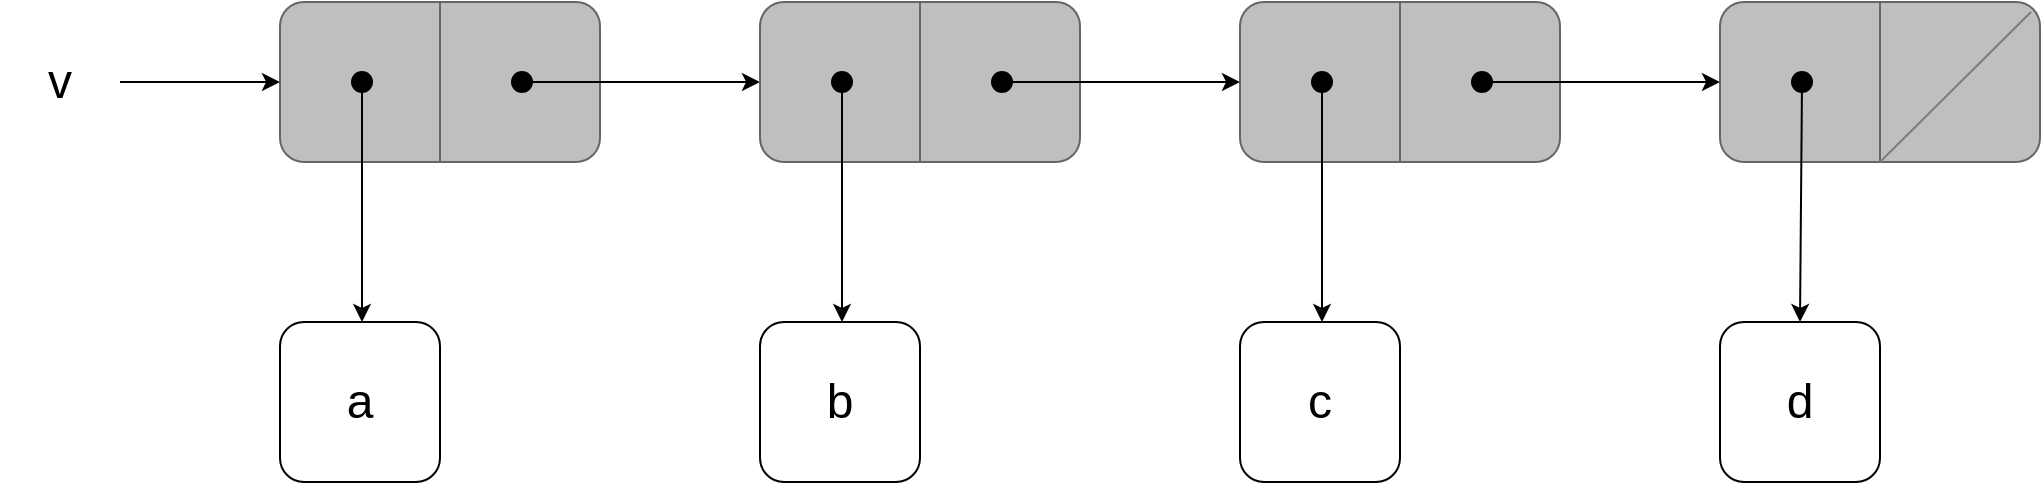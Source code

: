 <mxfile version="22.1.2" type="device" pages="2">
  <diagram name="Página-1" id="zwIt4ZT9LlGdYYxH_q5l">
    <mxGraphModel dx="1434" dy="839" grid="1" gridSize="10" guides="1" tooltips="1" connect="1" arrows="1" fold="1" page="1" pageScale="1" pageWidth="1169" pageHeight="827" math="0" shadow="0">
      <root>
        <mxCell id="0" />
        <mxCell id="1" parent="0" />
        <mxCell id="vZ2Ym8V51Z4fnAsbYTrX-24" value="" style="group" parent="1" vertex="1" connectable="0">
          <mxGeometry x="160" y="160" width="160" height="80" as="geometry" />
        </mxCell>
        <mxCell id="vZ2Ym8V51Z4fnAsbYTrX-25" value="" style="rounded=1;whiteSpace=wrap;html=1;fillColor=#BFBFBF;fontColor=#333333;strokeColor=#666666;container=0;" parent="vZ2Ym8V51Z4fnAsbYTrX-24" vertex="1">
          <mxGeometry width="160" height="80" as="geometry" />
        </mxCell>
        <mxCell id="vZ2Ym8V51Z4fnAsbYTrX-26" value="" style="endArrow=none;html=1;rounded=0;entryX=0.5;entryY=0;entryDx=0;entryDy=0;exitX=0.5;exitY=1;exitDx=0;exitDy=0;fillColor=#f5f5f5;strokeColor=#666666;" parent="vZ2Ym8V51Z4fnAsbYTrX-24" source="vZ2Ym8V51Z4fnAsbYTrX-25" target="vZ2Ym8V51Z4fnAsbYTrX-25" edge="1">
          <mxGeometry width="50" height="50" relative="1" as="geometry">
            <mxPoint x="10" y="440" as="sourcePoint" />
            <mxPoint x="60" y="390" as="targetPoint" />
          </mxGeometry>
        </mxCell>
        <mxCell id="vZ2Ym8V51Z4fnAsbYTrX-39" style="edgeStyle=orthogonalEdgeStyle;rounded=0;orthogonalLoop=1;jettySize=auto;html=1;" parent="vZ2Ym8V51Z4fnAsbYTrX-24" source="vZ2Ym8V51Z4fnAsbYTrX-27" edge="1">
          <mxGeometry relative="1" as="geometry">
            <mxPoint x="41" y="160" as="targetPoint" />
          </mxGeometry>
        </mxCell>
        <mxCell id="vZ2Ym8V51Z4fnAsbYTrX-27" value="" style="ellipse;whiteSpace=wrap;html=1;aspect=fixed;fillColor=#000000;container=0;" parent="vZ2Ym8V51Z4fnAsbYTrX-24" vertex="1">
          <mxGeometry x="36" y="35" width="10" height="10" as="geometry" />
        </mxCell>
        <mxCell id="vZ2Ym8V51Z4fnAsbYTrX-28" value="" style="ellipse;whiteSpace=wrap;html=1;aspect=fixed;fillColor=#000000;" parent="vZ2Ym8V51Z4fnAsbYTrX-24" vertex="1">
          <mxGeometry x="116" y="35" width="10" height="10" as="geometry" />
        </mxCell>
        <mxCell id="vZ2Ym8V51Z4fnAsbYTrX-38" value="" style="group" parent="1" vertex="1" connectable="0">
          <mxGeometry x="160" y="320" width="80" height="80" as="geometry" />
        </mxCell>
        <mxCell id="vZ2Ym8V51Z4fnAsbYTrX-36" value="" style="rounded=1;whiteSpace=wrap;html=1;" parent="vZ2Ym8V51Z4fnAsbYTrX-38" vertex="1">
          <mxGeometry width="80" height="80" as="geometry" />
        </mxCell>
        <mxCell id="vZ2Ym8V51Z4fnAsbYTrX-37" value="&lt;font style=&quot;font-size: 24px;&quot;&gt;a&lt;/font&gt;" style="text;html=1;strokeColor=none;fillColor=none;align=center;verticalAlign=middle;whiteSpace=wrap;rounded=0;" parent="vZ2Ym8V51Z4fnAsbYTrX-38" vertex="1">
          <mxGeometry x="10" y="25" width="60" height="30" as="geometry" />
        </mxCell>
        <mxCell id="hYa9ANRJxd4RdiM6IrgB-18" style="edgeStyle=orthogonalEdgeStyle;rounded=0;orthogonalLoop=1;jettySize=auto;html=1;entryX=0;entryY=0.5;entryDx=0;entryDy=0;" parent="1" source="hYa9ANRJxd4RdiM6IrgB-1" target="vZ2Ym8V51Z4fnAsbYTrX-25" edge="1">
          <mxGeometry relative="1" as="geometry" />
        </mxCell>
        <mxCell id="hYa9ANRJxd4RdiM6IrgB-1" value="v" style="text;html=1;strokeColor=none;fillColor=none;align=center;verticalAlign=middle;whiteSpace=wrap;rounded=0;fontSize=24;" parent="1" vertex="1">
          <mxGeometry x="20" y="185" width="60" height="30" as="geometry" />
        </mxCell>
        <mxCell id="hYa9ANRJxd4RdiM6IrgB-14" style="edgeStyle=orthogonalEdgeStyle;rounded=0;orthogonalLoop=1;jettySize=auto;html=1;exitX=0.5;exitY=0;exitDx=0;exitDy=0;entryX=0;entryY=0.5;entryDx=0;entryDy=0;" parent="1" source="vZ2Ym8V51Z4fnAsbYTrX-28" edge="1">
          <mxGeometry relative="1" as="geometry">
            <Array as="points">
              <mxPoint x="281" y="200" />
            </Array>
            <mxPoint x="400" y="200" as="targetPoint" />
          </mxGeometry>
        </mxCell>
        <mxCell id="hYa9ANRJxd4RdiM6IrgB-15" value="" style="group" parent="1" vertex="1" connectable="0">
          <mxGeometry x="400" y="320" width="80" height="80" as="geometry" />
        </mxCell>
        <mxCell id="hYa9ANRJxd4RdiM6IrgB-16" value="" style="rounded=1;whiteSpace=wrap;html=1;" parent="hYa9ANRJxd4RdiM6IrgB-15" vertex="1">
          <mxGeometry width="80" height="80" as="geometry" />
        </mxCell>
        <mxCell id="hYa9ANRJxd4RdiM6IrgB-17" value="&lt;font style=&quot;font-size: 24px;&quot;&gt;b&lt;/font&gt;" style="text;html=1;strokeColor=none;fillColor=none;align=center;verticalAlign=middle;whiteSpace=wrap;rounded=0;" parent="hYa9ANRJxd4RdiM6IrgB-15" vertex="1">
          <mxGeometry x="10" y="25" width="60" height="30" as="geometry" />
        </mxCell>
        <mxCell id="hYa9ANRJxd4RdiM6IrgB-39" value="" style="group" parent="1" vertex="1" connectable="0">
          <mxGeometry x="640" y="160" width="160" height="80" as="geometry" />
        </mxCell>
        <mxCell id="hYa9ANRJxd4RdiM6IrgB-40" value="" style="rounded=1;whiteSpace=wrap;html=1;fillColor=#BFBFBF;fontColor=#333333;strokeColor=#666666;container=0;" parent="hYa9ANRJxd4RdiM6IrgB-39" vertex="1">
          <mxGeometry width="160" height="80" as="geometry" />
        </mxCell>
        <mxCell id="hYa9ANRJxd4RdiM6IrgB-41" value="" style="endArrow=none;html=1;rounded=0;entryX=0.5;entryY=0;entryDx=0;entryDy=0;exitX=0.5;exitY=1;exitDx=0;exitDy=0;fillColor=#f5f5f5;strokeColor=#666666;" parent="hYa9ANRJxd4RdiM6IrgB-39" source="hYa9ANRJxd4RdiM6IrgB-40" target="hYa9ANRJxd4RdiM6IrgB-40" edge="1">
          <mxGeometry width="50" height="50" relative="1" as="geometry">
            <mxPoint x="10" y="440" as="sourcePoint" />
            <mxPoint x="60" y="390" as="targetPoint" />
          </mxGeometry>
        </mxCell>
        <mxCell id="hYa9ANRJxd4RdiM6IrgB-42" style="edgeStyle=orthogonalEdgeStyle;rounded=0;orthogonalLoop=1;jettySize=auto;html=1;" parent="hYa9ANRJxd4RdiM6IrgB-39" source="hYa9ANRJxd4RdiM6IrgB-43" edge="1">
          <mxGeometry relative="1" as="geometry">
            <mxPoint x="41" y="160" as="targetPoint" />
          </mxGeometry>
        </mxCell>
        <mxCell id="hYa9ANRJxd4RdiM6IrgB-43" value="" style="ellipse;whiteSpace=wrap;html=1;aspect=fixed;fillColor=#000000;container=0;" parent="hYa9ANRJxd4RdiM6IrgB-39" vertex="1">
          <mxGeometry x="36" y="35" width="10" height="10" as="geometry" />
        </mxCell>
        <mxCell id="hYa9ANRJxd4RdiM6IrgB-44" value="" style="ellipse;whiteSpace=wrap;html=1;aspect=fixed;fillColor=#000000;" parent="hYa9ANRJxd4RdiM6IrgB-39" vertex="1">
          <mxGeometry x="116" y="35" width="10" height="10" as="geometry" />
        </mxCell>
        <mxCell id="hYa9ANRJxd4RdiM6IrgB-45" value="" style="group" parent="1" vertex="1" connectable="0">
          <mxGeometry x="880" y="160" width="160" height="80" as="geometry" />
        </mxCell>
        <mxCell id="hYa9ANRJxd4RdiM6IrgB-46" value="" style="rounded=1;whiteSpace=wrap;html=1;fillColor=#BFBFBF;fontColor=#333333;strokeColor=#666666;container=0;" parent="hYa9ANRJxd4RdiM6IrgB-45" vertex="1">
          <mxGeometry width="160" height="80" as="geometry" />
        </mxCell>
        <mxCell id="hYa9ANRJxd4RdiM6IrgB-47" value="" style="endArrow=none;html=1;rounded=0;entryX=0.5;entryY=0;entryDx=0;entryDy=0;exitX=0.5;exitY=1;exitDx=0;exitDy=0;fillColor=#f5f5f5;strokeColor=#666666;" parent="hYa9ANRJxd4RdiM6IrgB-45" source="hYa9ANRJxd4RdiM6IrgB-46" target="hYa9ANRJxd4RdiM6IrgB-46" edge="1">
          <mxGeometry width="50" height="50" relative="1" as="geometry">
            <mxPoint x="10" y="440" as="sourcePoint" />
            <mxPoint x="60" y="390" as="targetPoint" />
          </mxGeometry>
        </mxCell>
        <mxCell id="hYa9ANRJxd4RdiM6IrgB-48" value="" style="ellipse;whiteSpace=wrap;html=1;aspect=fixed;fillColor=#000000;container=0;" parent="hYa9ANRJxd4RdiM6IrgB-45" vertex="1">
          <mxGeometry x="36" y="35" width="10" height="10" as="geometry" />
        </mxCell>
        <mxCell id="hYa9ANRJxd4RdiM6IrgB-49" value="" style="endArrow=none;html=1;rounded=0;exitX=0.5;exitY=1;exitDx=0;exitDy=0;entryX=0.972;entryY=0.063;entryDx=0;entryDy=0;entryPerimeter=0;strokeWidth=1;strokeColor=#7D7D7D;" parent="hYa9ANRJxd4RdiM6IrgB-45" source="hYa9ANRJxd4RdiM6IrgB-46" target="hYa9ANRJxd4RdiM6IrgB-46" edge="1">
          <mxGeometry width="50" height="50" relative="1" as="geometry">
            <mxPoint x="240" y="90" as="sourcePoint" />
            <mxPoint x="290" y="40" as="targetPoint" />
          </mxGeometry>
        </mxCell>
        <mxCell id="hYa9ANRJxd4RdiM6IrgB-50" value="" style="group" parent="1" vertex="1" connectable="0">
          <mxGeometry x="640" y="320" width="80" height="80" as="geometry" />
        </mxCell>
        <mxCell id="hYa9ANRJxd4RdiM6IrgB-51" value="" style="rounded=1;whiteSpace=wrap;html=1;" parent="hYa9ANRJxd4RdiM6IrgB-50" vertex="1">
          <mxGeometry width="80" height="80" as="geometry" />
        </mxCell>
        <mxCell id="hYa9ANRJxd4RdiM6IrgB-52" value="&lt;font style=&quot;font-size: 24px;&quot;&gt;c&lt;/font&gt;" style="text;html=1;strokeColor=none;fillColor=none;align=center;verticalAlign=middle;whiteSpace=wrap;rounded=0;" parent="hYa9ANRJxd4RdiM6IrgB-50" vertex="1">
          <mxGeometry x="10" y="25" width="60" height="30" as="geometry" />
        </mxCell>
        <mxCell id="hYa9ANRJxd4RdiM6IrgB-53" style="rounded=0;orthogonalLoop=1;jettySize=auto;html=1;entryX=0.25;entryY=0;entryDx=0;entryDy=0;" parent="1" source="hYa9ANRJxd4RdiM6IrgB-48" edge="1">
          <mxGeometry relative="1" as="geometry">
            <mxPoint x="920" y="320" as="targetPoint" />
          </mxGeometry>
        </mxCell>
        <mxCell id="hYa9ANRJxd4RdiM6IrgB-56" style="edgeStyle=orthogonalEdgeStyle;rounded=0;orthogonalLoop=1;jettySize=auto;html=1;exitX=0.5;exitY=0;exitDx=0;exitDy=0;entryX=0;entryY=0.5;entryDx=0;entryDy=0;" parent="1" source="hYa9ANRJxd4RdiM6IrgB-44" target="hYa9ANRJxd4RdiM6IrgB-46" edge="1">
          <mxGeometry relative="1" as="geometry">
            <Array as="points">
              <mxPoint x="761" y="200" />
            </Array>
          </mxGeometry>
        </mxCell>
        <mxCell id="hYa9ANRJxd4RdiM6IrgB-57" value="" style="group" parent="1" vertex="1" connectable="0">
          <mxGeometry x="880" y="320" width="80" height="80" as="geometry" />
        </mxCell>
        <mxCell id="hYa9ANRJxd4RdiM6IrgB-58" value="" style="rounded=1;whiteSpace=wrap;html=1;" parent="hYa9ANRJxd4RdiM6IrgB-57" vertex="1">
          <mxGeometry width="80" height="80" as="geometry" />
        </mxCell>
        <mxCell id="hYa9ANRJxd4RdiM6IrgB-59" value="&lt;font style=&quot;font-size: 24px;&quot;&gt;d&lt;/font&gt;" style="text;html=1;strokeColor=none;fillColor=none;align=center;verticalAlign=middle;whiteSpace=wrap;rounded=0;" parent="hYa9ANRJxd4RdiM6IrgB-57" vertex="1">
          <mxGeometry x="10" y="25" width="60" height="30" as="geometry" />
        </mxCell>
        <mxCell id="hBcJSHkGJ_vCvNkO-QMB-1" value="" style="group" vertex="1" connectable="0" parent="1">
          <mxGeometry x="400" y="160" width="160" height="80" as="geometry" />
        </mxCell>
        <mxCell id="hBcJSHkGJ_vCvNkO-QMB-2" value="" style="rounded=1;whiteSpace=wrap;html=1;fillColor=#BFBFBF;fontColor=#333333;strokeColor=#666666;container=0;" vertex="1" parent="hBcJSHkGJ_vCvNkO-QMB-1">
          <mxGeometry width="160" height="80" as="geometry" />
        </mxCell>
        <mxCell id="hBcJSHkGJ_vCvNkO-QMB-3" value="" style="endArrow=none;html=1;rounded=0;entryX=0.5;entryY=0;entryDx=0;entryDy=0;exitX=0.5;exitY=1;exitDx=0;exitDy=0;fillColor=#f5f5f5;strokeColor=#666666;" edge="1" parent="hBcJSHkGJ_vCvNkO-QMB-1" source="hBcJSHkGJ_vCvNkO-QMB-2" target="hBcJSHkGJ_vCvNkO-QMB-2">
          <mxGeometry width="50" height="50" relative="1" as="geometry">
            <mxPoint x="10" y="440" as="sourcePoint" />
            <mxPoint x="60" y="390" as="targetPoint" />
          </mxGeometry>
        </mxCell>
        <mxCell id="hBcJSHkGJ_vCvNkO-QMB-4" style="edgeStyle=orthogonalEdgeStyle;rounded=0;orthogonalLoop=1;jettySize=auto;html=1;" edge="1" parent="hBcJSHkGJ_vCvNkO-QMB-1" source="hBcJSHkGJ_vCvNkO-QMB-5">
          <mxGeometry relative="1" as="geometry">
            <mxPoint x="41" y="160" as="targetPoint" />
          </mxGeometry>
        </mxCell>
        <mxCell id="hBcJSHkGJ_vCvNkO-QMB-5" value="" style="ellipse;whiteSpace=wrap;html=1;aspect=fixed;fillColor=#000000;container=0;" vertex="1" parent="hBcJSHkGJ_vCvNkO-QMB-1">
          <mxGeometry x="36" y="35" width="10" height="10" as="geometry" />
        </mxCell>
        <mxCell id="hBcJSHkGJ_vCvNkO-QMB-6" value="" style="ellipse;whiteSpace=wrap;html=1;aspect=fixed;fillColor=#000000;" vertex="1" parent="hBcJSHkGJ_vCvNkO-QMB-1">
          <mxGeometry x="116" y="35" width="10" height="10" as="geometry" />
        </mxCell>
        <mxCell id="hBcJSHkGJ_vCvNkO-QMB-7" style="edgeStyle=orthogonalEdgeStyle;rounded=0;orthogonalLoop=1;jettySize=auto;html=1;entryX=0;entryY=0.5;entryDx=0;entryDy=0;" edge="1" parent="1" source="hBcJSHkGJ_vCvNkO-QMB-6" target="hYa9ANRJxd4RdiM6IrgB-40">
          <mxGeometry relative="1" as="geometry" />
        </mxCell>
      </root>
    </mxGraphModel>
  </diagram>
  <diagram id="jtOfouXwNSlKOWTkV27J" name="Página-2">
    <mxGraphModel dx="1434" dy="839" grid="1" gridSize="10" guides="1" tooltips="1" connect="1" arrows="1" fold="1" page="1" pageScale="1" pageWidth="1169" pageHeight="827" math="0" shadow="0">
      <root>
        <mxCell id="0" />
        <mxCell id="1" parent="0" />
        <mxCell id="bz447ZZZGvWrWxL3qn6A-1" value="" style="group" vertex="1" connectable="0" parent="1">
          <mxGeometry x="200" y="120" width="160" height="80" as="geometry" />
        </mxCell>
        <mxCell id="bz447ZZZGvWrWxL3qn6A-2" value="" style="rounded=1;whiteSpace=wrap;html=1;fillColor=#BFBFBF;fontColor=#333333;strokeColor=#666666;container=0;" vertex="1" parent="bz447ZZZGvWrWxL3qn6A-1">
          <mxGeometry width="160" height="80" as="geometry" />
        </mxCell>
        <mxCell id="bz447ZZZGvWrWxL3qn6A-3" value="" style="endArrow=none;html=1;rounded=0;entryX=0.5;entryY=0;entryDx=0;entryDy=0;exitX=0.5;exitY=1;exitDx=0;exitDy=0;fillColor=#f5f5f5;strokeColor=#666666;" edge="1" parent="bz447ZZZGvWrWxL3qn6A-1" source="bz447ZZZGvWrWxL3qn6A-2" target="bz447ZZZGvWrWxL3qn6A-2">
          <mxGeometry width="50" height="50" relative="1" as="geometry">
            <mxPoint x="10" y="440" as="sourcePoint" />
            <mxPoint x="60" y="390" as="targetPoint" />
          </mxGeometry>
        </mxCell>
        <mxCell id="bz447ZZZGvWrWxL3qn6A-4" style="edgeStyle=orthogonalEdgeStyle;rounded=0;orthogonalLoop=1;jettySize=auto;html=1;" edge="1" parent="bz447ZZZGvWrWxL3qn6A-1" source="bz447ZZZGvWrWxL3qn6A-5">
          <mxGeometry relative="1" as="geometry">
            <mxPoint x="41" y="160" as="targetPoint" />
          </mxGeometry>
        </mxCell>
        <mxCell id="bz447ZZZGvWrWxL3qn6A-5" value="" style="ellipse;whiteSpace=wrap;html=1;aspect=fixed;fillColor=#000000;container=0;" vertex="1" parent="bz447ZZZGvWrWxL3qn6A-1">
          <mxGeometry x="36" y="35" width="10" height="10" as="geometry" />
        </mxCell>
        <mxCell id="bz447ZZZGvWrWxL3qn6A-6" value="" style="ellipse;whiteSpace=wrap;html=1;aspect=fixed;fillColor=#000000;" vertex="1" parent="bz447ZZZGvWrWxL3qn6A-1">
          <mxGeometry x="116" y="35" width="10" height="10" as="geometry" />
        </mxCell>
        <mxCell id="bz447ZZZGvWrWxL3qn6A-7" value="" style="group" vertex="1" connectable="0" parent="1">
          <mxGeometry x="200" y="280" width="80" height="80" as="geometry" />
        </mxCell>
        <mxCell id="bz447ZZZGvWrWxL3qn6A-8" value="" style="rounded=1;whiteSpace=wrap;html=1;" vertex="1" parent="bz447ZZZGvWrWxL3qn6A-7">
          <mxGeometry width="80" height="80" as="geometry" />
        </mxCell>
        <mxCell id="bz447ZZZGvWrWxL3qn6A-9" value="&lt;font style=&quot;font-size: 24px;&quot;&gt;d&lt;/font&gt;" style="text;html=1;strokeColor=none;fillColor=none;align=center;verticalAlign=middle;whiteSpace=wrap;rounded=0;" vertex="1" parent="bz447ZZZGvWrWxL3qn6A-7">
          <mxGeometry x="10" y="25" width="60" height="30" as="geometry" />
        </mxCell>
        <mxCell id="bz447ZZZGvWrWxL3qn6A-10" style="edgeStyle=orthogonalEdgeStyle;rounded=0;orthogonalLoop=1;jettySize=auto;html=1;entryX=0;entryY=0.5;entryDx=0;entryDy=0;" edge="1" parent="1" source="bz447ZZZGvWrWxL3qn6A-11" target="bz447ZZZGvWrWxL3qn6A-2">
          <mxGeometry relative="1" as="geometry" />
        </mxCell>
        <mxCell id="bz447ZZZGvWrWxL3qn6A-11" value="w" style="text;html=1;strokeColor=none;fillColor=none;align=center;verticalAlign=middle;whiteSpace=wrap;rounded=0;fontSize=24;" vertex="1" parent="1">
          <mxGeometry x="60" y="145" width="60" height="30" as="geometry" />
        </mxCell>
        <mxCell id="bz447ZZZGvWrWxL3qn6A-12" style="edgeStyle=orthogonalEdgeStyle;rounded=0;orthogonalLoop=1;jettySize=auto;html=1;exitX=0.5;exitY=0;exitDx=0;exitDy=0;entryX=0;entryY=0.5;entryDx=0;entryDy=0;" edge="1" parent="1" source="bz447ZZZGvWrWxL3qn6A-6">
          <mxGeometry relative="1" as="geometry">
            <Array as="points">
              <mxPoint x="321" y="160" />
            </Array>
            <mxPoint x="440" y="160" as="targetPoint" />
          </mxGeometry>
        </mxCell>
        <mxCell id="bz447ZZZGvWrWxL3qn6A-13" value="" style="group" vertex="1" connectable="0" parent="1">
          <mxGeometry x="440" y="280" width="80" height="80" as="geometry" />
        </mxCell>
        <mxCell id="bz447ZZZGvWrWxL3qn6A-14" value="" style="rounded=1;whiteSpace=wrap;html=1;" vertex="1" parent="bz447ZZZGvWrWxL3qn6A-13">
          <mxGeometry width="80" height="80" as="geometry" />
        </mxCell>
        <mxCell id="bz447ZZZGvWrWxL3qn6A-15" value="&lt;font style=&quot;font-size: 24px;&quot;&gt;c&lt;/font&gt;" style="text;html=1;strokeColor=none;fillColor=none;align=center;verticalAlign=middle;whiteSpace=wrap;rounded=0;" vertex="1" parent="bz447ZZZGvWrWxL3qn6A-13">
          <mxGeometry x="10" y="25" width="60" height="30" as="geometry" />
        </mxCell>
        <mxCell id="bz447ZZZGvWrWxL3qn6A-16" value="" style="group" vertex="1" connectable="0" parent="1">
          <mxGeometry x="680" y="120" width="160" height="80" as="geometry" />
        </mxCell>
        <mxCell id="bz447ZZZGvWrWxL3qn6A-17" value="" style="rounded=1;whiteSpace=wrap;html=1;fillColor=#BFBFBF;fontColor=#333333;strokeColor=#666666;container=0;" vertex="1" parent="bz447ZZZGvWrWxL3qn6A-16">
          <mxGeometry width="160" height="80" as="geometry" />
        </mxCell>
        <mxCell id="bz447ZZZGvWrWxL3qn6A-18" value="" style="endArrow=none;html=1;rounded=0;entryX=0.5;entryY=0;entryDx=0;entryDy=0;exitX=0.5;exitY=1;exitDx=0;exitDy=0;fillColor=#f5f5f5;strokeColor=#666666;" edge="1" parent="bz447ZZZGvWrWxL3qn6A-16" source="bz447ZZZGvWrWxL3qn6A-17" target="bz447ZZZGvWrWxL3qn6A-17">
          <mxGeometry width="50" height="50" relative="1" as="geometry">
            <mxPoint x="10" y="440" as="sourcePoint" />
            <mxPoint x="60" y="390" as="targetPoint" />
          </mxGeometry>
        </mxCell>
        <mxCell id="bz447ZZZGvWrWxL3qn6A-19" style="edgeStyle=orthogonalEdgeStyle;rounded=0;orthogonalLoop=1;jettySize=auto;html=1;" edge="1" parent="bz447ZZZGvWrWxL3qn6A-16" source="bz447ZZZGvWrWxL3qn6A-20">
          <mxGeometry relative="1" as="geometry">
            <mxPoint x="41" y="160" as="targetPoint" />
          </mxGeometry>
        </mxCell>
        <mxCell id="bz447ZZZGvWrWxL3qn6A-20" value="" style="ellipse;whiteSpace=wrap;html=1;aspect=fixed;fillColor=#000000;container=0;" vertex="1" parent="bz447ZZZGvWrWxL3qn6A-16">
          <mxGeometry x="36" y="35" width="10" height="10" as="geometry" />
        </mxCell>
        <mxCell id="bz447ZZZGvWrWxL3qn6A-21" value="" style="ellipse;whiteSpace=wrap;html=1;aspect=fixed;fillColor=#000000;" vertex="1" parent="bz447ZZZGvWrWxL3qn6A-16">
          <mxGeometry x="116" y="35" width="10" height="10" as="geometry" />
        </mxCell>
        <mxCell id="bz447ZZZGvWrWxL3qn6A-22" value="" style="group" vertex="1" connectable="0" parent="1">
          <mxGeometry x="920" y="120" width="160" height="80" as="geometry" />
        </mxCell>
        <mxCell id="bz447ZZZGvWrWxL3qn6A-23" value="" style="rounded=1;whiteSpace=wrap;html=1;fillColor=#BFBFBF;fontColor=#333333;strokeColor=#666666;container=0;" vertex="1" parent="bz447ZZZGvWrWxL3qn6A-22">
          <mxGeometry width="160" height="80" as="geometry" />
        </mxCell>
        <mxCell id="bz447ZZZGvWrWxL3qn6A-24" value="" style="endArrow=none;html=1;rounded=0;entryX=0.5;entryY=0;entryDx=0;entryDy=0;exitX=0.5;exitY=1;exitDx=0;exitDy=0;fillColor=#f5f5f5;strokeColor=#666666;" edge="1" parent="bz447ZZZGvWrWxL3qn6A-22" source="bz447ZZZGvWrWxL3qn6A-23" target="bz447ZZZGvWrWxL3qn6A-23">
          <mxGeometry width="50" height="50" relative="1" as="geometry">
            <mxPoint x="10" y="440" as="sourcePoint" />
            <mxPoint x="60" y="390" as="targetPoint" />
          </mxGeometry>
        </mxCell>
        <mxCell id="bz447ZZZGvWrWxL3qn6A-25" value="" style="ellipse;whiteSpace=wrap;html=1;aspect=fixed;fillColor=#000000;container=0;" vertex="1" parent="bz447ZZZGvWrWxL3qn6A-22">
          <mxGeometry x="36" y="35" width="10" height="10" as="geometry" />
        </mxCell>
        <mxCell id="bz447ZZZGvWrWxL3qn6A-26" value="" style="endArrow=none;html=1;rounded=0;exitX=0.5;exitY=1;exitDx=0;exitDy=0;entryX=0.972;entryY=0.063;entryDx=0;entryDy=0;entryPerimeter=0;strokeWidth=1;strokeColor=#7D7D7D;" edge="1" parent="bz447ZZZGvWrWxL3qn6A-22" source="bz447ZZZGvWrWxL3qn6A-23" target="bz447ZZZGvWrWxL3qn6A-23">
          <mxGeometry width="50" height="50" relative="1" as="geometry">
            <mxPoint x="240" y="90" as="sourcePoint" />
            <mxPoint x="290" y="40" as="targetPoint" />
          </mxGeometry>
        </mxCell>
        <mxCell id="bz447ZZZGvWrWxL3qn6A-27" value="" style="group" vertex="1" connectable="0" parent="1">
          <mxGeometry x="680" y="280" width="80" height="80" as="geometry" />
        </mxCell>
        <mxCell id="bz447ZZZGvWrWxL3qn6A-28" value="" style="rounded=1;whiteSpace=wrap;html=1;" vertex="1" parent="bz447ZZZGvWrWxL3qn6A-27">
          <mxGeometry width="80" height="80" as="geometry" />
        </mxCell>
        <mxCell id="bz447ZZZGvWrWxL3qn6A-29" value="&lt;font style=&quot;font-size: 24px;&quot;&gt;b&lt;/font&gt;" style="text;html=1;strokeColor=none;fillColor=none;align=center;verticalAlign=middle;whiteSpace=wrap;rounded=0;" vertex="1" parent="bz447ZZZGvWrWxL3qn6A-27">
          <mxGeometry x="10" y="25" width="60" height="30" as="geometry" />
        </mxCell>
        <mxCell id="bz447ZZZGvWrWxL3qn6A-30" style="rounded=0;orthogonalLoop=1;jettySize=auto;html=1;entryX=0.25;entryY=0;entryDx=0;entryDy=0;" edge="1" parent="1" source="bz447ZZZGvWrWxL3qn6A-25">
          <mxGeometry relative="1" as="geometry">
            <mxPoint x="960" y="280" as="targetPoint" />
          </mxGeometry>
        </mxCell>
        <mxCell id="bz447ZZZGvWrWxL3qn6A-31" style="edgeStyle=orthogonalEdgeStyle;rounded=0;orthogonalLoop=1;jettySize=auto;html=1;exitX=0.5;exitY=0;exitDx=0;exitDy=0;entryX=0;entryY=0.5;entryDx=0;entryDy=0;" edge="1" parent="1" source="bz447ZZZGvWrWxL3qn6A-21" target="bz447ZZZGvWrWxL3qn6A-23">
          <mxGeometry relative="1" as="geometry">
            <Array as="points">
              <mxPoint x="801" y="160" />
            </Array>
          </mxGeometry>
        </mxCell>
        <mxCell id="bz447ZZZGvWrWxL3qn6A-32" value="" style="group" vertex="1" connectable="0" parent="1">
          <mxGeometry x="920" y="280" width="80" height="80" as="geometry" />
        </mxCell>
        <mxCell id="bz447ZZZGvWrWxL3qn6A-33" value="" style="rounded=1;whiteSpace=wrap;html=1;" vertex="1" parent="bz447ZZZGvWrWxL3qn6A-32">
          <mxGeometry width="80" height="80" as="geometry" />
        </mxCell>
        <mxCell id="bz447ZZZGvWrWxL3qn6A-34" value="&lt;font style=&quot;font-size: 24px;&quot;&gt;a&lt;/font&gt;" style="text;html=1;strokeColor=none;fillColor=none;align=center;verticalAlign=middle;whiteSpace=wrap;rounded=0;" vertex="1" parent="bz447ZZZGvWrWxL3qn6A-32">
          <mxGeometry x="10" y="25" width="60" height="30" as="geometry" />
        </mxCell>
        <mxCell id="bz447ZZZGvWrWxL3qn6A-35" value="" style="group" vertex="1" connectable="0" parent="1">
          <mxGeometry x="440" y="120" width="160" height="80" as="geometry" />
        </mxCell>
        <mxCell id="bz447ZZZGvWrWxL3qn6A-36" value="" style="rounded=1;whiteSpace=wrap;html=1;fillColor=#BFBFBF;fontColor=#333333;strokeColor=#666666;container=0;" vertex="1" parent="bz447ZZZGvWrWxL3qn6A-35">
          <mxGeometry width="160" height="80" as="geometry" />
        </mxCell>
        <mxCell id="bz447ZZZGvWrWxL3qn6A-37" value="" style="endArrow=none;html=1;rounded=0;entryX=0.5;entryY=0;entryDx=0;entryDy=0;exitX=0.5;exitY=1;exitDx=0;exitDy=0;fillColor=#f5f5f5;strokeColor=#666666;" edge="1" parent="bz447ZZZGvWrWxL3qn6A-35" source="bz447ZZZGvWrWxL3qn6A-36" target="bz447ZZZGvWrWxL3qn6A-36">
          <mxGeometry width="50" height="50" relative="1" as="geometry">
            <mxPoint x="10" y="440" as="sourcePoint" />
            <mxPoint x="60" y="390" as="targetPoint" />
          </mxGeometry>
        </mxCell>
        <mxCell id="bz447ZZZGvWrWxL3qn6A-38" style="edgeStyle=orthogonalEdgeStyle;rounded=0;orthogonalLoop=1;jettySize=auto;html=1;" edge="1" parent="bz447ZZZGvWrWxL3qn6A-35" source="bz447ZZZGvWrWxL3qn6A-39">
          <mxGeometry relative="1" as="geometry">
            <mxPoint x="41" y="160" as="targetPoint" />
          </mxGeometry>
        </mxCell>
        <mxCell id="bz447ZZZGvWrWxL3qn6A-39" value="" style="ellipse;whiteSpace=wrap;html=1;aspect=fixed;fillColor=#000000;container=0;" vertex="1" parent="bz447ZZZGvWrWxL3qn6A-35">
          <mxGeometry x="36" y="35" width="10" height="10" as="geometry" />
        </mxCell>
        <mxCell id="bz447ZZZGvWrWxL3qn6A-40" value="" style="ellipse;whiteSpace=wrap;html=1;aspect=fixed;fillColor=#000000;" vertex="1" parent="bz447ZZZGvWrWxL3qn6A-35">
          <mxGeometry x="116" y="35" width="10" height="10" as="geometry" />
        </mxCell>
        <mxCell id="bz447ZZZGvWrWxL3qn6A-41" style="edgeStyle=orthogonalEdgeStyle;rounded=0;orthogonalLoop=1;jettySize=auto;html=1;entryX=0;entryY=0.5;entryDx=0;entryDy=0;" edge="1" parent="1" source="bz447ZZZGvWrWxL3qn6A-40" target="bz447ZZZGvWrWxL3qn6A-17">
          <mxGeometry relative="1" as="geometry" />
        </mxCell>
        <mxCell id="bz447ZZZGvWrWxL3qn6A-43" style="edgeStyle=orthogonalEdgeStyle;rounded=0;orthogonalLoop=1;jettySize=auto;html=1;entryX=0;entryY=0.5;entryDx=0;entryDy=0;" edge="1" parent="1" source="bz447ZZZGvWrWxL3qn6A-42" target="bz447ZZZGvWrWxL3qn6A-23">
          <mxGeometry relative="1" as="geometry">
            <Array as="points">
              <mxPoint x="870" y="160" />
            </Array>
          </mxGeometry>
        </mxCell>
        <mxCell id="bz447ZZZGvWrWxL3qn6A-42" value="v" style="text;html=1;strokeColor=none;fillColor=none;align=center;verticalAlign=middle;whiteSpace=wrap;rounded=0;fontSize=24;" vertex="1" parent="1">
          <mxGeometry x="840" y="60" width="60" height="30" as="geometry" />
        </mxCell>
      </root>
    </mxGraphModel>
  </diagram>
</mxfile>
